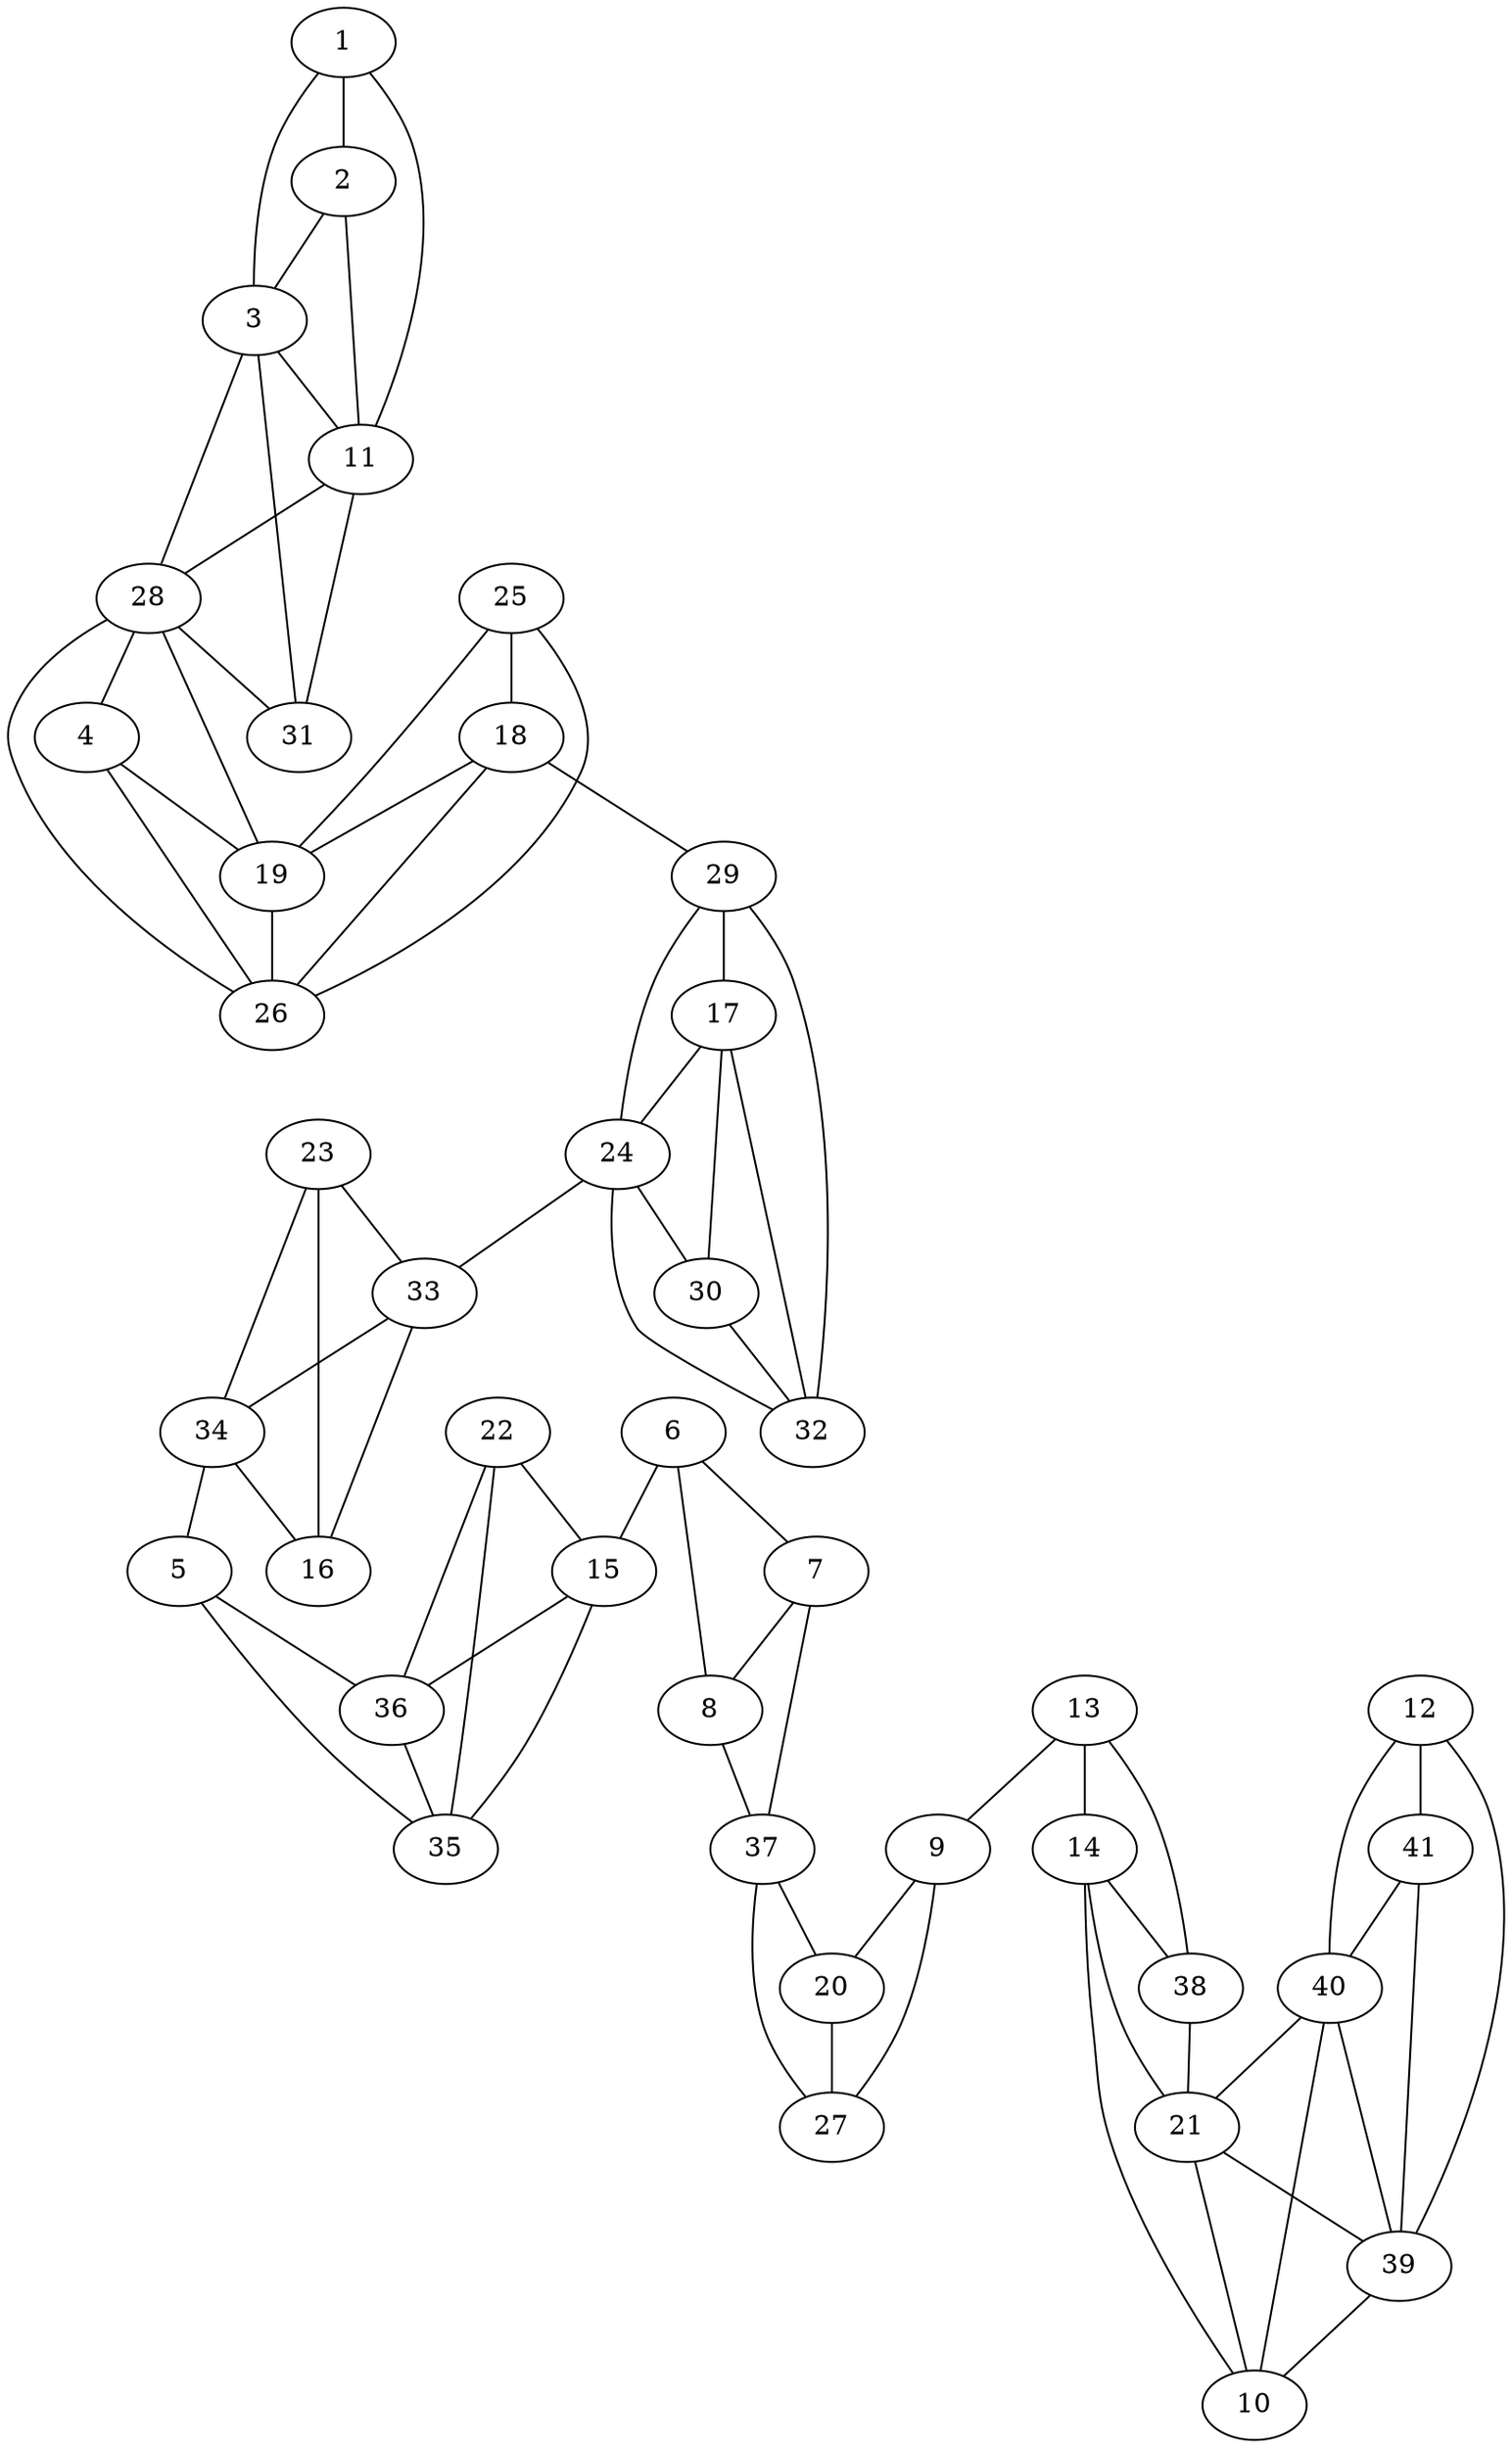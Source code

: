 graph pdb1bzm {
	1	 [aaLength=5,
		sequence=QWSKL,
		type=0];
	2	 [aaLength=4,
		sequence=PIAN,
		type=0];
	1 -- 2	 [distance0="6.0",
		frequency=1,
		type0=1];
	3	 [aaLength=3,
		sequence=TSE,
		type=0];
	1 -- 3	 [distance0="20.0",
		frequency=1,
		type0=2];
	11	 [aaLength=2,
		sequence=KH,
		type=1];
	1 -- 11	 [distance0="24.0",
		frequency=1,
		type0=3];
	2 -- 3	 [distance0="14.0",
		distance1="0.0",
		frequency=2,
		type0=2,
		type1=4];
	2 -- 11	 [distance0="18.0",
		frequency=1,
		type0=3];
	3 -- 11	 [distance0="4.0",
		distance1="0.0",
		frequency=2,
		type0=1,
		type1=4];
	28	 [aaLength=4,
		sequence=ISVS,
		type=1];
	3 -- 28	 [distance0="12.0",
		frequency=1,
		type0=3];
	31	 [aaLength=4,
		sequence=DTSL,
		type=2];
	3 -- 31	 [distance0="6.0",
		frequency=1,
		type0=2];
	4	 [aaLength=3,
		sequence=PAT,
		type=0];
	19	 [aaLength=6,
		sequence=AKEIIN,
		type=1];
	4 -- 19	 [distance0="3.0",
		distance1="0.0",
		frequency=2,
		type0=1,
		type1=5];
	26	 [aaLength=6,
		sequence=AKEIIN,
		type=1];
	4 -- 26	 [distance0="3.0",
		frequency=1,
		type0=2];
	5	 [aaLength=4,
		sequence=LAEA,
		type=0];
	35	 [aaLength=4,
		sequence=AASK,
		type=2];
	5 -- 35	 [distance0="3.0",
		distance1="0.0",
		frequency=2,
		type0=1,
		type1=5];
	36	 [aaLength=4,
		sequence=KADG,
		type=2];
	5 -- 36	 [distance0="6.0",
		frequency=1,
		type0=2];
	6	 [aaLength=3,
		sequence=PKL,
		type=0];
	7	 [aaLength=6,
		sequence=QKVLDA,
		type=0];
	6 -- 7	 [distance0="3.0",
		distance1="0.0",
		frequency=2,
		type0=1,
		type1=5];
	8	 [aaLength=4,
		sequence=LQAI,
		type=0];
	6 -- 8	 [distance0="9.0",
		frequency=1,
		type0=2];
	15	 [aaLength=10,
		sequence=LAVIGVLMKV,
		type=1];
	6 -- 15	 [distance0="14.0",
		frequency=1,
		type0=3];
	7 -- 8	 [distance0="6.0",
		distance1="0.0",
		frequency=2,
		type0=2,
		type1=5];
	37	 [aaLength=4,
		sequence=TKGK,
		type=2];
	7 -- 37	 [distance0="11.0",
		frequency=1,
		type0=3];
	8 -- 37	 [distance0="5.0",
		distance1="0.0",
		frequency=2,
		type0=1,
		type1=4];
	9	 [aaLength=4,
		sequence=PSTL,
		type=0];
	20	 [aaLength=4,
		sequence=RAPF,
		type=1];
	9 -- 20	 [distance0="8.0",
		frequency=1,
		type0=1];
	27	 [aaLength=4,
		sequence=RAPF,
		type=1];
	9 -- 27	 [distance0="8.0",
		frequency=1,
		type0=2];
	10	 [aaLength=7,
		sequence=SEQLAQF,
		type=0];
	14	 [aaLength=6,
		sequence=VTWIIC,
		type=1];
	10 -- 14	 [distance0="13.0",
		frequency=1,
		type0=3];
	21	 [aaLength=3,
		sequence=ISV,
		type=1];
	10 -- 21	 [distance0="4.0",
		frequency=1,
		type0=1];
	11 -- 28	 [distance0="8.0",
		frequency=1,
		type0=3];
	11 -- 31	 [distance0="2.0",
		distance1="0.0",
		frequency=2,
		type0=1,
		type1=5];
	12	 [aaLength=2,
		sequence=RA,
		type=1];
	39	 [aaLength=4,
		sequence=FRSL,
		type=2];
	12 -- 39	 [distance0="31.0",
		frequency=1,
		type0=3];
	40	 [aaLength=4,
		sequence=VEGD,
		type=2];
	12 -- 40	 [distance0="24.0",
		frequency=1,
		type0=2];
	41	 [aaLength=4,
		sequence=LKGR,
		type=2];
	12 -- 41	 [distance0="6.0",
		frequency=1,
		type0=1];
	13	 [aaLength=6,
		sequence=FWTYPG,
		type=1];
	13 -- 9	 [distance0="10.0",
		frequency=1,
		type0=2];
	13 -- 14	 [distance0="16.0",
		frequency=1,
		type0=3];
	38	 [aaLength=4,
		sequence=HPPL,
		type=2];
	13 -- 38	 [distance0="9.0",
		distance1="0.0",
		frequency=2,
		type0=1,
		type1=4];
	14 -- 21	 [distance0="0.0",
		frequency=1,
		type0=4];
	14 -- 38	 [distance0="7.0",
		frequency=1,
		type0=1];
	15 -- 35	 [distance0="7.0",
		frequency=1,
		type0=3];
	15 -- 36	 [distance0="4.0",
		frequency=1,
		type0=2];
	16	 [aaLength=9,
		sequence=AELHVAHWN,
		type=1];
	17	 [aaLength=10,
		sequence=YRLFQFHFHW,
		type=1];
	24	 [aaLength=10,
		sequence=YRLFQFHFHW,
		type=1];
	17 -- 24	 [distance0="0.0",
		frequency=1,
		type0=5];
	18	 [aaLength=5,
		sequence=FHVNF,
		type=1];
	18 -- 19	 [distance0="10.0",
		frequency=1,
		type0=2];
	18 -- 26	 [distance0="10.0",
		frequency=1,
		type0=3];
	29	 [aaLength=4,
		sequence=VLKG,
		type=1];
	18 -- 29	 [distance0="0.0",
		frequency=1,
		type0=4];
	19 -- 26	 [distance0="0.0",
		frequency=1,
		type0=5];
	19 -- 28	 [distance0="9.0",
		frequency=1,
		type0=3];
	20 -- 27	 [distance0="0.0",
		frequency=1,
		type0=1];
	21 -- 39	 [distance0="10.0",
		frequency=1,
		type0=3];
	22	 [aaLength=10,
		sequence=LAVIGVLMKV,
		type=1];
	22 -- 15	 [distance0="0.0",
		frequency=1,
		type0=5];
	22 -- 35	 [distance0="7.0",
		frequency=1,
		type0=3];
	22 -- 36	 [distance0="4.0",
		frequency=1,
		type0=2];
	23	 [aaLength=9,
		sequence=AELHVAHWN,
		type=1];
	23 -- 16	 [distance0="0.0",
		frequency=1,
		type0=5];
	33	 [aaLength=4,
		sequence=VDGV,
		type=2];
	23 -- 33	 [distance0="7.0",
		frequency=1,
		type0=2];
	34	 [aaLength=5,
		sequence=NSAKY,
		type=2];
	23 -- 34	 [distance0="8.0",
		frequency=1,
		type0=3];
	30	 [aaLength=10,
		sequence=YRLFQFHFHW,
		type=1];
	24 -- 30	 [distance0="0.0",
		frequency=1,
		type0=2];
	32	 [aaLength=4,
		sequence=GGPF,
		type=2];
	24 -- 32	 [distance0="7.0",
		frequency=1,
		type0=3];
	24 -- 33	 [distance0="0.0",
		frequency=1,
		type0=4];
	25	 [aaLength=5,
		sequence=FHVNF,
		type=1];
	25 -- 18	 [distance0="0.0",
		frequency=1,
		type0=5];
	25 -- 19	 [distance0="10.0",
		frequency=1,
		type0=2];
	25 -- 26	 [distance0="10.0",
		frequency=1,
		type0=3];
	26 -- 28	 [distance0="9.0",
		frequency=1,
		type0=3];
	27 -- 37	 [distance0="4.0",
		frequency=1,
		type0=2];
	28 -- 4	 [distance0="6.0",
		distance1="0.0",
		frequency=2,
		type0=1,
		type1=4];
	28 -- 31	 [distance0="6.0",
		frequency=1,
		type0=2];
	29 -- 17	 [distance0="10.0",
		frequency=1,
		type0=2];
	29 -- 24	 [distance0="10.0",
		frequency=1,
		type0=3];
	29 -- 32	 [distance0="3.0",
		distance1="0.0",
		frequency=2,
		type0=1,
		type1=5];
	30 -- 17	 [distance0="0.0",
		distance1="0.0",
		frequency=2,
		type0=1,
		type1=5];
	30 -- 32	 [distance0="7.0",
		frequency=1,
		type0=3];
	32 -- 17	 [distance0="7.0",
		frequency=1,
		type0=2];
	33 -- 16	 [distance0="7.0",
		frequency=1,
		type0=1];
	33 -- 34	 [distance0="15.0",
		frequency=1,
		type0=3];
	34 -- 5	 [distance0="7.0",
		distance1="0.0",
		frequency=2,
		type0=1,
		type1=4];
	34 -- 16	 [distance0="8.0",
		frequency=1,
		type0=2];
	36 -- 35	 [distance0="3.0",
		frequency=1,
		type0=1];
	37 -- 20	 [distance0="4.0",
		frequency=1,
		type0=1];
	38 -- 21	 [distance0="16.0",
		frequency=1,
		type0=3];
	39 -- 10	 [distance0="6.0",
		frequency=1,
		type0=1];
	40 -- 10	 [distance0="13.0",
		frequency=1,
		type0=2];
	40 -- 21	 [distance0="17.0",
		frequency=1,
		type0=3];
	40 -- 39	 [distance0="7.0",
		frequency=1,
		type0=1];
	41 -- 39	 [distance0="25.0",
		frequency=1,
		type0=3];
	41 -- 40	 [distance0="18.0",
		frequency=1,
		type0=2];
}
